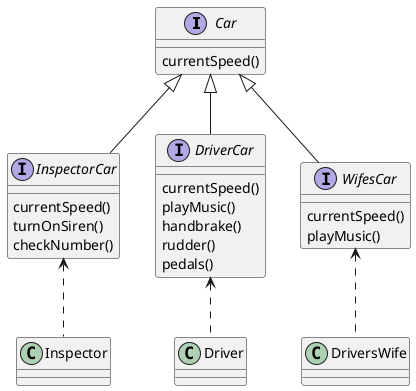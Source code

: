 @startuml

interface Car {
currentSpeed()
}

class Inspector {
}

class Driver {
}

class DriversWife {
}

interface InspectorCar {
currentSpeed()
turnOnSiren()
checkNumber()
}

interface DriverCar {
currentSpeed()
playMusic()
handbrake()
rudder()
pedals()
}


interface WifesCar {
currentSpeed()
playMusic()
}


Car <|-- InspectorCar
Car <|-- DriverCar
Car <|-- WifesCar
InspectorCar <.. Inspector
DriverCar <.. Driver
WifesCar <.. DriversWife

@enduml
